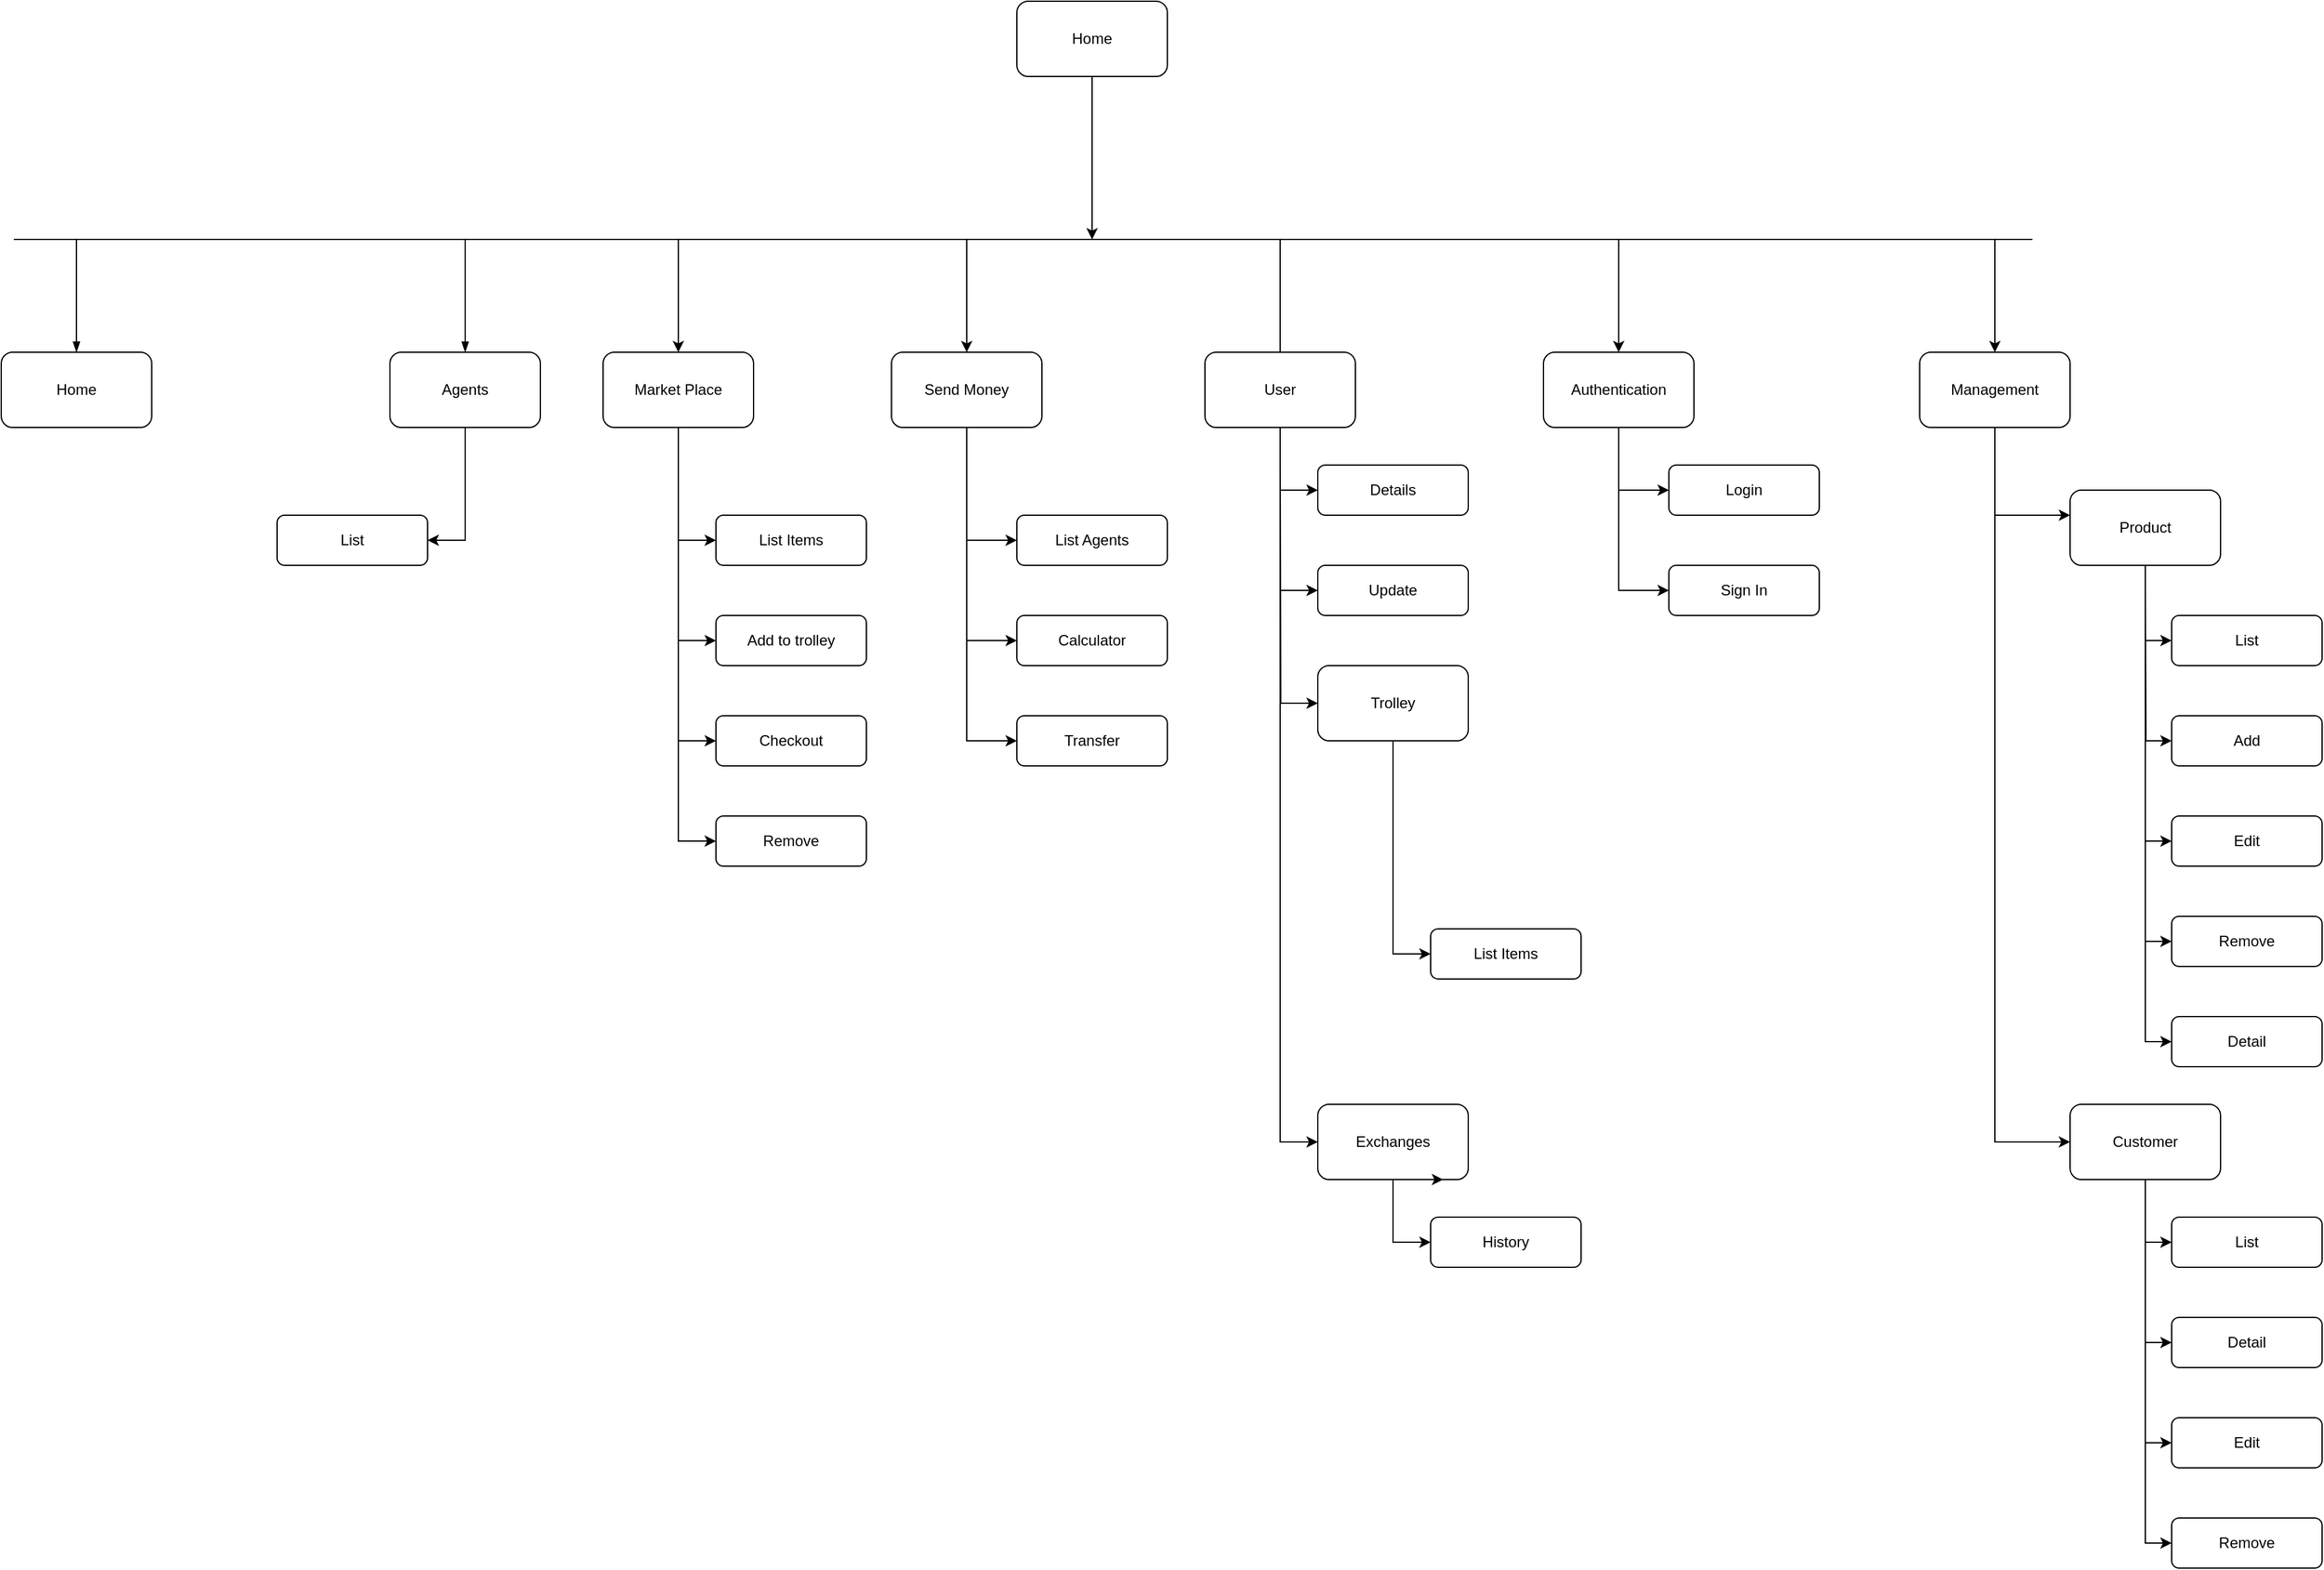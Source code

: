 ﻿<mxfile version="20.5.3" type="embed"><diagram id="23iRSUPoRavnBvh4doch" name="Page-1"><mxGraphModel dx="1308" dy="557" grid="1" gridSize="10" guides="1" tooltips="1" connect="1" arrows="1" fold="1" page="1" pageScale="1" pageWidth="827" pageHeight="1169" math="0" shadow="0"><root><mxCell id="0"/><mxCell id="1" parent="0"/><mxCell id="5" style="edgeStyle=orthogonalEdgeStyle;rounded=0;orthogonalLoop=1;jettySize=auto;html=1;" parent="1" source="2" edge="1"><mxGeometry relative="1" as="geometry"><mxPoint x="380" y="380" as="targetPoint"/></mxGeometry></mxCell><mxCell id="2" value="Home" style="rounded=1;whiteSpace=wrap;html=1;" parent="1" vertex="1"><mxGeometry x="320" y="190" width="120" height="60" as="geometry"/></mxCell><mxCell id="3" value="" style="endArrow=none;html=1;rounded=0;" parent="1" edge="1"><mxGeometry width="50" height="50" relative="1" as="geometry"><mxPoint x="-480" y="380" as="sourcePoint"/><mxPoint x="1130" y="380" as="targetPoint"/></mxGeometry></mxCell><mxCell id="10" style="edgeStyle=orthogonalEdgeStyle;rounded=0;orthogonalLoop=1;jettySize=auto;html=1;startArrow=classic;startFill=1;endArrow=none;endFill=0;" parent="1" source="6" edge="1"><mxGeometry relative="1" as="geometry"><mxPoint x="50" y="380" as="targetPoint"/></mxGeometry></mxCell><mxCell id="16" style="edgeStyle=orthogonalEdgeStyle;rounded=0;orthogonalLoop=1;jettySize=auto;html=1;entryX=0;entryY=0.5;entryDx=0;entryDy=0;" parent="1" source="6" target="15" edge="1"><mxGeometry relative="1" as="geometry"/></mxCell><mxCell id="18" style="edgeStyle=orthogonalEdgeStyle;rounded=0;orthogonalLoop=1;jettySize=auto;html=1;entryX=0;entryY=0.5;entryDx=0;entryDy=0;" parent="1" source="6" target="17" edge="1"><mxGeometry relative="1" as="geometry"/></mxCell><mxCell id="97" style="edgeStyle=orthogonalEdgeStyle;rounded=0;orthogonalLoop=1;jettySize=auto;html=1;entryX=0;entryY=0.5;entryDx=0;entryDy=0;" edge="1" parent="1" source="6" target="95"><mxGeometry relative="1" as="geometry"/></mxCell><mxCell id="98" style="edgeStyle=orthogonalEdgeStyle;rounded=0;orthogonalLoop=1;jettySize=auto;html=1;entryX=0;entryY=0.5;entryDx=0;entryDy=0;" edge="1" parent="1" source="6" target="96"><mxGeometry relative="1" as="geometry"/></mxCell><mxCell id="6" value="Market Place" style="rounded=1;whiteSpace=wrap;html=1;" parent="1" vertex="1"><mxGeometry x="-10" y="470" width="120" height="60" as="geometry"/></mxCell><mxCell id="12" style="edgeStyle=orthogonalEdgeStyle;rounded=0;orthogonalLoop=1;jettySize=auto;html=1;startArrow=classic;startFill=1;endArrow=none;endFill=0;" parent="1" source="7" edge="1"><mxGeometry relative="1" as="geometry"><mxPoint x="280" y="380" as="targetPoint"/></mxGeometry></mxCell><mxCell id="31" style="edgeStyle=orthogonalEdgeStyle;rounded=0;orthogonalLoop=1;jettySize=auto;html=1;entryX=0;entryY=0.5;entryDx=0;entryDy=0;" parent="1" source="7" target="29" edge="1"><mxGeometry relative="1" as="geometry"/></mxCell><mxCell id="32" style="edgeStyle=orthogonalEdgeStyle;rounded=0;orthogonalLoop=1;jettySize=auto;html=1;entryX=0;entryY=0.5;entryDx=0;entryDy=0;" parent="1" source="7" target="30" edge="1"><mxGeometry relative="1" as="geometry"/></mxCell><mxCell id="34" style="edgeStyle=orthogonalEdgeStyle;rounded=0;orthogonalLoop=1;jettySize=auto;html=1;entryX=0;entryY=0.5;entryDx=0;entryDy=0;" parent="1" source="7" target="33" edge="1"><mxGeometry relative="1" as="geometry"/></mxCell><mxCell id="7" value="Send Money" style="rounded=1;whiteSpace=wrap;html=1;" parent="1" vertex="1"><mxGeometry x="220" y="470" width="120" height="60" as="geometry"/></mxCell><mxCell id="14" style="edgeStyle=orthogonalEdgeStyle;rounded=0;orthogonalLoop=1;jettySize=auto;html=1;startArrow=none;startFill=1;endArrow=none;endFill=0;" parent="1" source="38" edge="1"><mxGeometry relative="1" as="geometry"><mxPoint x="530" y="380" as="targetPoint"/></mxGeometry></mxCell><mxCell id="24" style="edgeStyle=orthogonalEdgeStyle;rounded=0;orthogonalLoop=1;jettySize=auto;html=1;entryX=0;entryY=0.5;entryDx=0;entryDy=0;" parent="1" source="8" target="23" edge="1"><mxGeometry relative="1" as="geometry"/></mxCell><mxCell id="50" style="edgeStyle=orthogonalEdgeStyle;rounded=0;orthogonalLoop=1;jettySize=auto;html=1;startArrow=classic;startFill=1;endArrow=none;endFill=0;" parent="1" source="8" edge="1"><mxGeometry relative="1" as="geometry"><mxPoint x="530" y="560" as="targetPoint"/></mxGeometry></mxCell><mxCell id="8" value="Trolley" style="rounded=1;whiteSpace=wrap;html=1;" parent="1" vertex="1"><mxGeometry x="560" y="720" width="120" height="60" as="geometry"/></mxCell><mxCell id="15" value="List Items" style="rounded=1;whiteSpace=wrap;html=1;" parent="1" vertex="1"><mxGeometry x="80" y="600" width="120" height="40" as="geometry"/></mxCell><mxCell id="17" value="Add to trolley" style="rounded=1;whiteSpace=wrap;html=1;" parent="1" vertex="1"><mxGeometry x="80" y="680" width="120" height="40" as="geometry"/></mxCell><mxCell id="23" value="List Items" style="rounded=1;whiteSpace=wrap;html=1;" parent="1" vertex="1"><mxGeometry x="650" y="930" width="120" height="40" as="geometry"/></mxCell><mxCell id="36" style="edgeStyle=orthogonalEdgeStyle;rounded=0;orthogonalLoop=1;jettySize=auto;html=1;startArrow=classic;startFill=1;endArrow=none;endFill=0;" parent="1" source="27" edge="1"><mxGeometry relative="1" as="geometry"><mxPoint x="800" y="380" as="targetPoint"/></mxGeometry></mxCell><mxCell id="58" style="edgeStyle=orthogonalEdgeStyle;rounded=0;orthogonalLoop=1;jettySize=auto;html=1;entryX=0;entryY=0.5;entryDx=0;entryDy=0;startArrow=none;startFill=0;endArrow=classic;endFill=1;" parent="1" source="27" target="57" edge="1"><mxGeometry relative="1" as="geometry"/></mxCell><mxCell id="60" style="edgeStyle=orthogonalEdgeStyle;rounded=0;orthogonalLoop=1;jettySize=auto;html=1;entryX=0;entryY=0.5;entryDx=0;entryDy=0;startArrow=none;startFill=0;endArrow=classic;endFill=1;" parent="1" source="27" target="59" edge="1"><mxGeometry relative="1" as="geometry"/></mxCell><mxCell id="27" value="Authentication" style="rounded=1;whiteSpace=wrap;html=1;" parent="1" vertex="1"><mxGeometry x="740" y="470" width="120" height="60" as="geometry"/></mxCell><mxCell id="29" value="List Agents" style="rounded=1;whiteSpace=wrap;html=1;" parent="1" vertex="1"><mxGeometry x="320" y="600" width="120" height="40" as="geometry"/></mxCell><mxCell id="30" value="Calculator" style="rounded=1;whiteSpace=wrap;html=1;" parent="1" vertex="1"><mxGeometry x="320" y="680" width="120" height="40" as="geometry"/></mxCell><mxCell id="33" value="Transfer" style="rounded=1;whiteSpace=wrap;html=1;" parent="1" vertex="1"><mxGeometry x="320" y="760" width="120" height="40" as="geometry"/></mxCell><mxCell id="38" value="User" style="rounded=1;whiteSpace=wrap;html=1;" parent="1" vertex="1"><mxGeometry x="470" y="470" width="120" height="60" as="geometry"/></mxCell><mxCell id="53" style="edgeStyle=orthogonalEdgeStyle;rounded=0;orthogonalLoop=1;jettySize=auto;html=1;startArrow=classic;startFill=1;endArrow=none;endFill=0;" parent="1" source="40" edge="1"><mxGeometry relative="1" as="geometry"><mxPoint x="530" y="560" as="targetPoint"/><Array as="points"><mxPoint x="530" y="580"/></Array></mxGeometry></mxCell><mxCell id="40" value="Details" style="rounded=1;whiteSpace=wrap;html=1;" parent="1" vertex="1"><mxGeometry x="560" y="560" width="120" height="40" as="geometry"/></mxCell><mxCell id="51" style="edgeStyle=orthogonalEdgeStyle;rounded=0;orthogonalLoop=1;jettySize=auto;html=1;entryX=0.5;entryY=1;entryDx=0;entryDy=0;startArrow=classic;startFill=1;endArrow=none;endFill=0;" parent="1" source="41" target="38" edge="1"><mxGeometry relative="1" as="geometry"><Array as="points"><mxPoint x="530" y="660"/></Array></mxGeometry></mxCell><mxCell id="41" value="Update" style="rounded=1;whiteSpace=wrap;html=1;" parent="1" vertex="1"><mxGeometry x="560" y="640" width="120" height="40" as="geometry"/></mxCell><mxCell id="48" style="edgeStyle=orthogonalEdgeStyle;rounded=0;orthogonalLoop=1;jettySize=auto;html=1;entryX=0.5;entryY=1;entryDx=0;entryDy=0;startArrow=classic;startFill=1;endArrow=none;endFill=0;" parent="1" source="45" target="38" edge="1"><mxGeometry relative="1" as="geometry"><Array as="points"><mxPoint x="530" y="1100"/></Array></mxGeometry></mxCell><mxCell id="56" style="edgeStyle=orthogonalEdgeStyle;rounded=0;orthogonalLoop=1;jettySize=auto;html=1;entryX=0;entryY=0.5;entryDx=0;entryDy=0;startArrow=none;startFill=0;endArrow=classic;endFill=1;" parent="1" source="45" target="55" edge="1"><mxGeometry relative="1" as="geometry"/></mxCell><mxCell id="45" value="Exchanges" style="rounded=1;whiteSpace=wrap;html=1;" parent="1" vertex="1"><mxGeometry x="560" y="1070" width="120" height="60" as="geometry"/></mxCell><mxCell id="55" value="History" style="rounded=1;whiteSpace=wrap;html=1;" parent="1" vertex="1"><mxGeometry x="650" y="1160" width="120" height="40" as="geometry"/></mxCell><mxCell id="57" value="Login" style="rounded=1;whiteSpace=wrap;html=1;" parent="1" vertex="1"><mxGeometry x="840" y="560" width="120" height="40" as="geometry"/></mxCell><mxCell id="59" value="Sign In" style="rounded=1;whiteSpace=wrap;html=1;" parent="1" vertex="1"><mxGeometry x="840" y="640" width="120" height="40" as="geometry"/></mxCell><mxCell id="64" style="edgeStyle=orthogonalEdgeStyle;rounded=0;orthogonalLoop=1;jettySize=auto;html=1;startArrow=classic;startFill=1;endArrow=none;endFill=0;" parent="1" source="61" edge="1"><mxGeometry relative="1" as="geometry"><mxPoint x="1100" y="380" as="targetPoint"/></mxGeometry></mxCell><mxCell id="80" style="edgeStyle=orthogonalEdgeStyle;rounded=0;orthogonalLoop=1;jettySize=auto;html=1;entryX=0;entryY=0.5;entryDx=0;entryDy=0;startArrow=none;startFill=0;endArrow=classic;endFill=1;" parent="1" source="61" target="79" edge="1"><mxGeometry relative="1" as="geometry"/></mxCell><mxCell id="61" value="Management" style="rounded=1;whiteSpace=wrap;html=1;" parent="1" vertex="1"><mxGeometry x="1040" y="470" width="120" height="60" as="geometry"/></mxCell><mxCell id="76" style="edgeStyle=orthogonalEdgeStyle;rounded=0;orthogonalLoop=1;jettySize=auto;html=1;entryX=0.5;entryY=1;entryDx=0;entryDy=0;startArrow=classic;startFill=1;endArrow=none;endFill=0;" parent="1" source="62" target="61" edge="1"><mxGeometry relative="1" as="geometry"><Array as="points"><mxPoint x="1100" y="600"/></Array></mxGeometry></mxCell><mxCell id="93" style="edgeStyle=orthogonalEdgeStyle;rounded=0;orthogonalLoop=1;jettySize=auto;html=1;entryX=0;entryY=0.5;entryDx=0;entryDy=0;startArrow=none;startFill=0;endArrow=classic;endFill=1;" parent="1" source="62" target="92" edge="1"><mxGeometry relative="1" as="geometry"/></mxCell><mxCell id="62" value="Product" style="rounded=1;whiteSpace=wrap;html=1;" parent="1" vertex="1"><mxGeometry x="1160" y="580" width="120" height="60" as="geometry"/></mxCell><mxCell id="71" style="edgeStyle=orthogonalEdgeStyle;rounded=0;orthogonalLoop=1;jettySize=auto;html=1;entryX=0.5;entryY=1;entryDx=0;entryDy=0;startArrow=classic;startFill=1;endArrow=none;endFill=0;" parent="1" source="66" target="62" edge="1"><mxGeometry relative="1" as="geometry"><Array as="points"><mxPoint x="1220" y="700"/></Array></mxGeometry></mxCell><mxCell id="66" value="List" style="rounded=1;whiteSpace=wrap;html=1;" parent="1" vertex="1"><mxGeometry x="1241" y="680" width="120" height="40" as="geometry"/></mxCell><mxCell id="73" style="edgeStyle=orthogonalEdgeStyle;rounded=0;orthogonalLoop=1;jettySize=auto;html=1;startArrow=classic;startFill=1;endArrow=none;endFill=0;" parent="1" source="67" edge="1"><mxGeometry relative="1" as="geometry"><mxPoint x="1220" y="660" as="targetPoint"/></mxGeometry></mxCell><mxCell id="67" value="Add" style="rounded=1;whiteSpace=wrap;html=1;" parent="1" vertex="1"><mxGeometry x="1241" y="760" width="120" height="40" as="geometry"/></mxCell><mxCell id="74" style="edgeStyle=orthogonalEdgeStyle;rounded=0;orthogonalLoop=1;jettySize=auto;html=1;entryX=0.5;entryY=1;entryDx=0;entryDy=0;startArrow=classic;startFill=1;endArrow=none;endFill=0;" parent="1" source="68" target="62" edge="1"><mxGeometry relative="1" as="geometry"><Array as="points"><mxPoint x="1220" y="860"/></Array></mxGeometry></mxCell><mxCell id="68" value="Edit" style="rounded=1;whiteSpace=wrap;html=1;" parent="1" vertex="1"><mxGeometry x="1241" y="840" width="120" height="40" as="geometry"/></mxCell><mxCell id="75" style="edgeStyle=orthogonalEdgeStyle;rounded=0;orthogonalLoop=1;jettySize=auto;html=1;entryX=0.5;entryY=1;entryDx=0;entryDy=0;startArrow=classic;startFill=1;endArrow=none;endFill=0;" parent="1" source="69" target="62" edge="1"><mxGeometry relative="1" as="geometry"><Array as="points"><mxPoint x="1220" y="940"/></Array></mxGeometry></mxCell><mxCell id="69" value="Remove" style="rounded=1;whiteSpace=wrap;html=1;" parent="1" vertex="1"><mxGeometry x="1241" y="920" width="120" height="40" as="geometry"/></mxCell><mxCell id="88" style="edgeStyle=orthogonalEdgeStyle;rounded=0;orthogonalLoop=1;jettySize=auto;html=1;entryX=0;entryY=0.5;entryDx=0;entryDy=0;startArrow=none;startFill=0;endArrow=classic;endFill=1;" parent="1" source="79" target="82" edge="1"><mxGeometry relative="1" as="geometry"/></mxCell><mxCell id="89" style="edgeStyle=orthogonalEdgeStyle;rounded=0;orthogonalLoop=1;jettySize=auto;html=1;entryX=0;entryY=0.5;entryDx=0;entryDy=0;startArrow=none;startFill=0;endArrow=classic;endFill=1;" parent="1" source="79" target="83" edge="1"><mxGeometry relative="1" as="geometry"/></mxCell><mxCell id="90" style="edgeStyle=orthogonalEdgeStyle;rounded=0;orthogonalLoop=1;jettySize=auto;html=1;entryX=0;entryY=0.5;entryDx=0;entryDy=0;startArrow=none;startFill=0;endArrow=classic;endFill=1;" parent="1" source="79" target="84" edge="1"><mxGeometry relative="1" as="geometry"/></mxCell><mxCell id="91" style="edgeStyle=orthogonalEdgeStyle;rounded=0;orthogonalLoop=1;jettySize=auto;html=1;entryX=0;entryY=0.5;entryDx=0;entryDy=0;startArrow=none;startFill=0;endArrow=classic;endFill=1;" parent="1" source="79" target="85" edge="1"><mxGeometry relative="1" as="geometry"/></mxCell><mxCell id="79" value="Customer" style="rounded=1;whiteSpace=wrap;html=1;" parent="1" vertex="1"><mxGeometry x="1160" y="1070" width="120" height="60" as="geometry"/></mxCell><mxCell id="82" value="List" style="rounded=1;whiteSpace=wrap;html=1;" parent="1" vertex="1"><mxGeometry x="1241" y="1160" width="120" height="40" as="geometry"/></mxCell><mxCell id="83" value="Detail" style="rounded=1;whiteSpace=wrap;html=1;" parent="1" vertex="1"><mxGeometry x="1241" y="1240" width="120" height="40" as="geometry"/></mxCell><mxCell id="84" value="Edit" style="rounded=1;whiteSpace=wrap;html=1;" parent="1" vertex="1"><mxGeometry x="1241" y="1320" width="120" height="40" as="geometry"/></mxCell><mxCell id="85" value="Remove" style="rounded=1;whiteSpace=wrap;html=1;" parent="1" vertex="1"><mxGeometry x="1241" y="1400" width="120" height="40" as="geometry"/></mxCell><mxCell id="92" value="Detail" style="rounded=1;whiteSpace=wrap;html=1;" parent="1" vertex="1"><mxGeometry x="1241" y="1000" width="120" height="40" as="geometry"/></mxCell><mxCell id="94" value="" style="edgeStyle=none;orthogonalLoop=1;jettySize=auto;html=1;rounded=0;" parent="1" edge="1"><mxGeometry width="80" relative="1" as="geometry"><mxPoint x="580" y="1130" as="sourcePoint"/><mxPoint x="660" y="1130" as="targetPoint"/><Array as="points"/></mxGeometry></mxCell><mxCell id="95" value="Checkout" style="rounded=1;whiteSpace=wrap;html=1;" vertex="1" parent="1"><mxGeometry x="80" y="760" width="120" height="40" as="geometry"/></mxCell><mxCell id="96" value="Remove" style="rounded=1;whiteSpace=wrap;html=1;" vertex="1" parent="1"><mxGeometry x="80" y="840" width="120" height="40" as="geometry"/></mxCell><mxCell id="101" style="edgeStyle=orthogonalEdgeStyle;rounded=0;orthogonalLoop=1;jettySize=auto;html=1;startArrow=blockThin;startFill=1;endArrow=none;endFill=0;" edge="1" parent="1" source="99"><mxGeometry relative="1" as="geometry"><mxPoint x="-120" y="380" as="targetPoint"/></mxGeometry></mxCell><mxCell id="103" style="edgeStyle=orthogonalEdgeStyle;rounded=0;orthogonalLoop=1;jettySize=auto;html=1;startArrow=none;startFill=0;endArrow=classic;endFill=1;entryX=1;entryY=0.5;entryDx=0;entryDy=0;" edge="1" parent="1" source="99" target="104"><mxGeometry relative="1" as="geometry"><mxPoint x="-120" y="580" as="targetPoint"/></mxGeometry></mxCell><mxCell id="99" value="Agents" style="rounded=1;whiteSpace=wrap;html=1;" vertex="1" parent="1"><mxGeometry x="-180" y="470" width="120" height="60" as="geometry"/></mxCell><mxCell id="104" value="List" style="rounded=1;whiteSpace=wrap;html=1;" vertex="1" parent="1"><mxGeometry x="-270" y="600" width="120" height="40" as="geometry"/></mxCell><mxCell id="107" style="edgeStyle=orthogonalEdgeStyle;rounded=0;orthogonalLoop=1;jettySize=auto;html=1;startArrow=blockThin;startFill=1;endArrow=none;endFill=0;" edge="1" parent="1" source="105"><mxGeometry relative="1" as="geometry"><mxPoint x="-430" y="380" as="targetPoint"/></mxGeometry></mxCell><mxCell id="105" value="Home" style="rounded=1;whiteSpace=wrap;html=1;" vertex="1" parent="1"><mxGeometry x="-490" y="470" width="120" height="60" as="geometry"/></mxCell></root></mxGraphModel></diagram></mxfile>